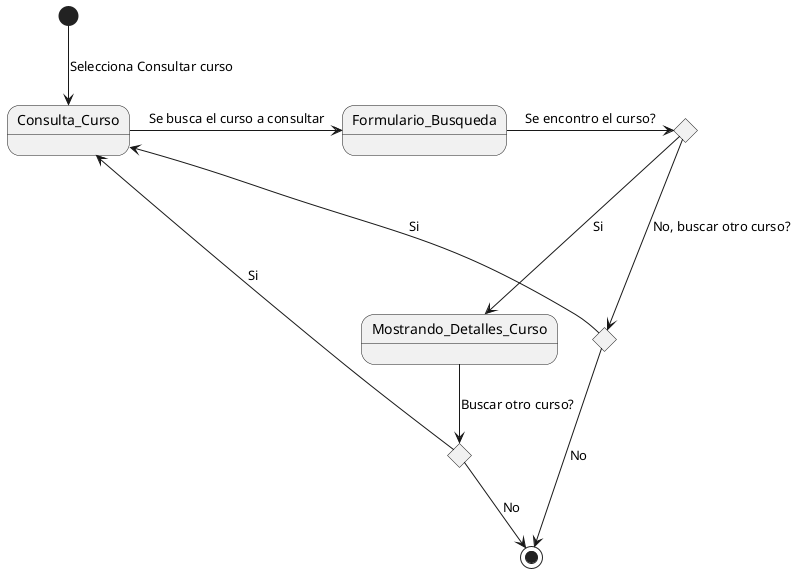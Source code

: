 @startuml CU#3

state 1 <<choice>>
state 2 <<choice>>
state 3 <<choice>>

[*] --> Consulta_Curso : Selecciona Consultar curso
Consulta_Curso -> Formulario_Busqueda : Se busca el curso a consultar
Formulario_Busqueda -> 1 : Se encontro el curso?
1 ---> Mostrando_Detalles_Curso : Si
1 ---> 3 : No, buscar otro curso?
3 --> Consulta_Curso : Si
3 --> [*] : No
Mostrando_Detalles_Curso --> 2 : Buscar otro curso?
2 --> Consulta_Curso : Si
2 --> [*] : No
@enduml